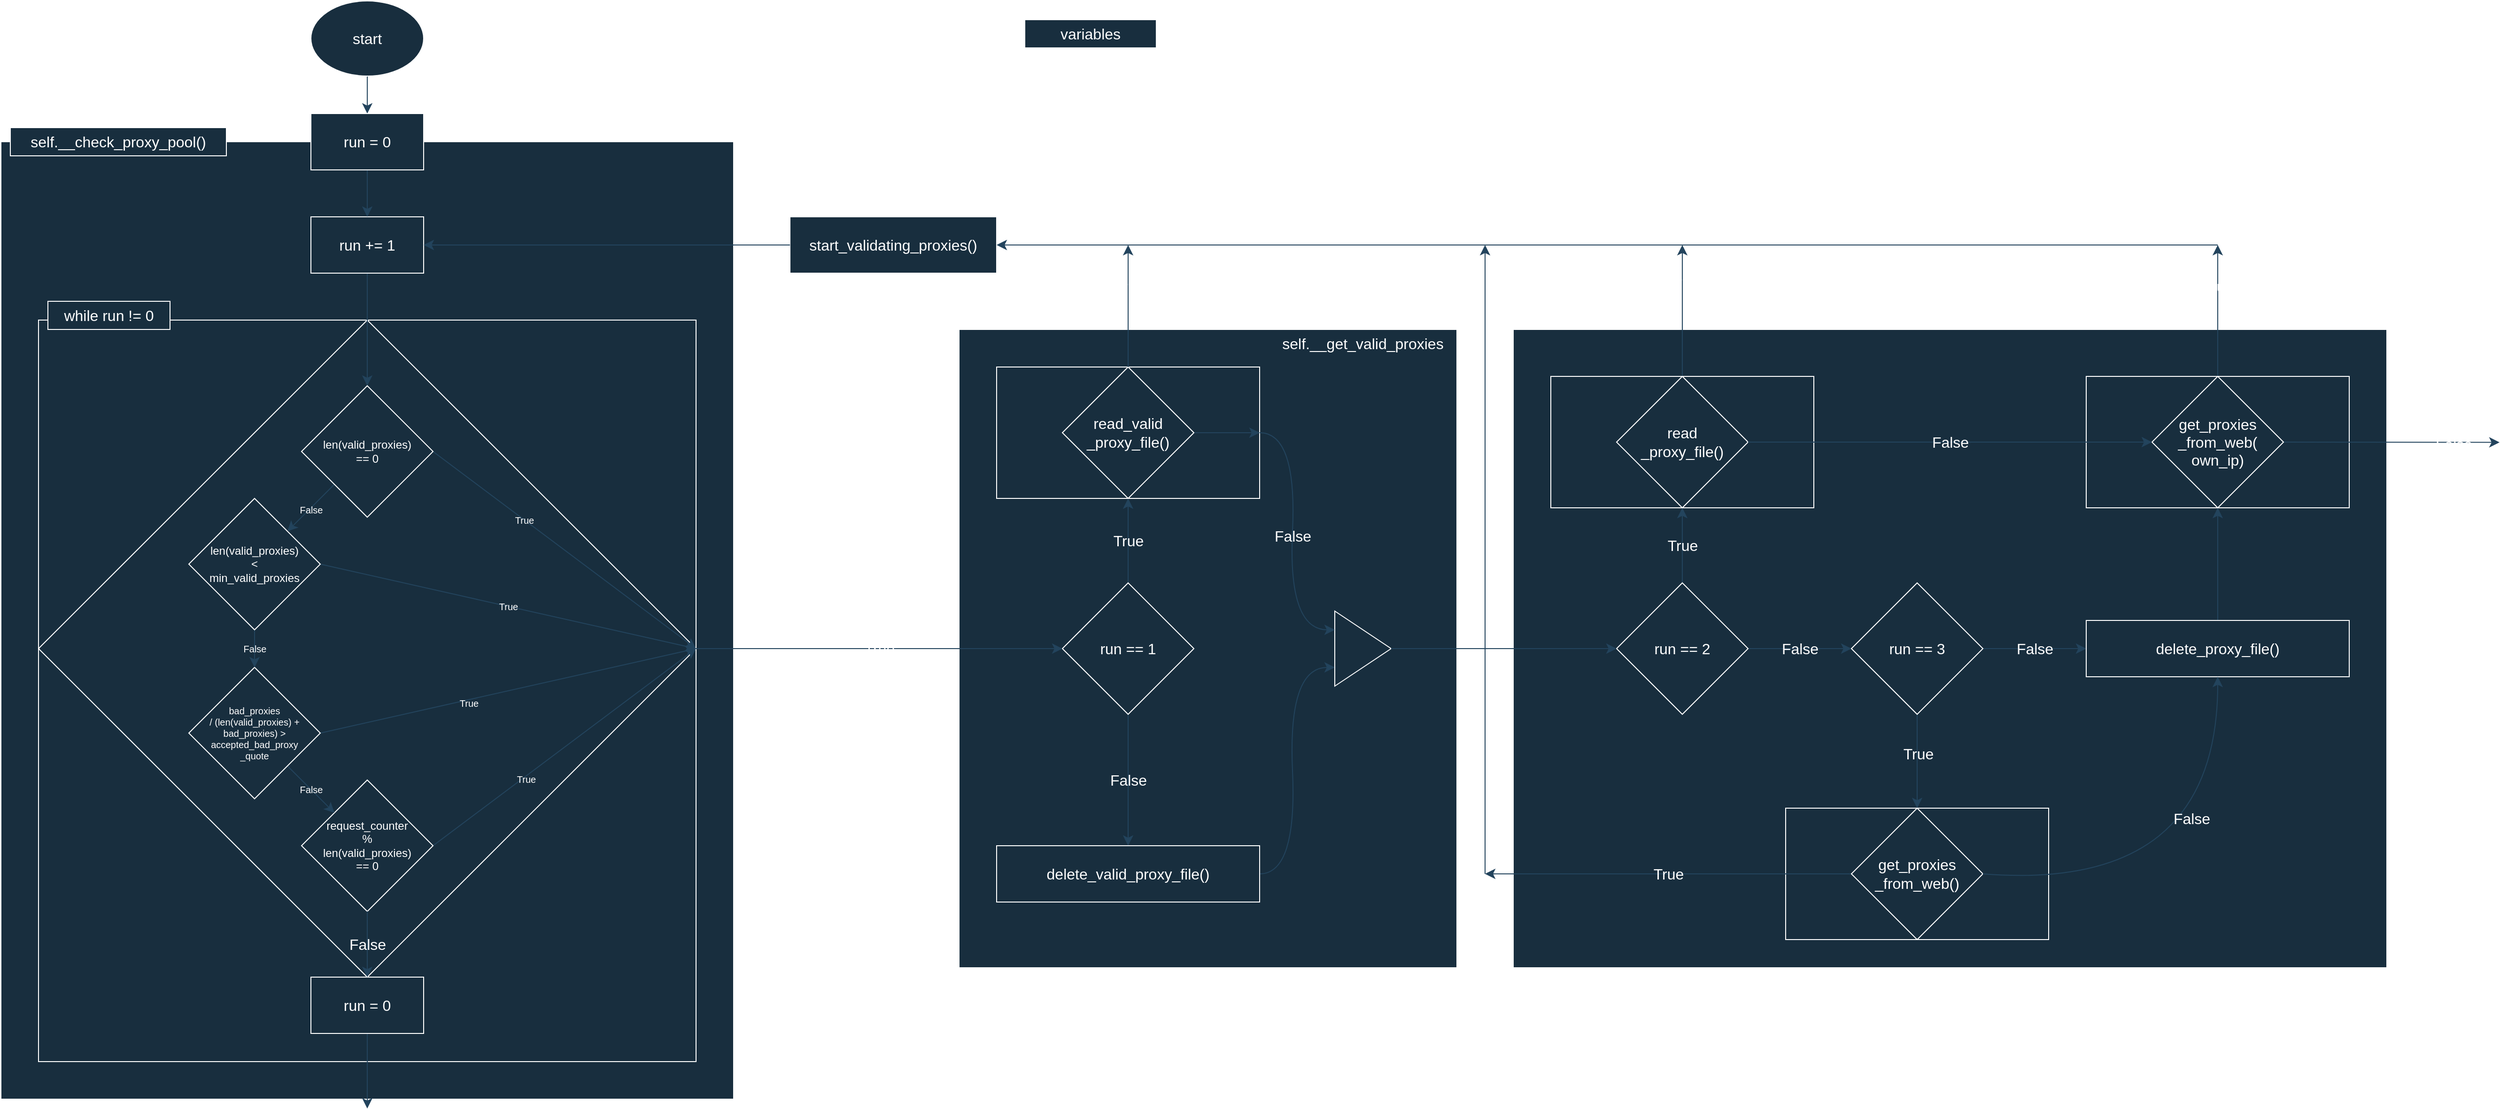 <mxfile version="21.0.10" type="onedrive"><diagram name="Page-1" id="YVPe9FCG_iG_xcOM2vg-"><mxGraphModel grid="1" page="0" gridSize="10" guides="1" tooltips="1" connect="1" arrows="1" fold="1" pageScale="1" pageWidth="827" pageHeight="1169" math="0" shadow="0"><root><mxCell id="0"/><mxCell id="1" parent="0"/><mxCell id="awvY_ZOCH91SfcmAsjb5-129" value="" style="rounded=0;whiteSpace=wrap;html=1;fontSize=16;labelBackgroundColor=none;fillColor=#182E3E;strokeColor=#FFFFFF;fontColor=#FFFFFF;" vertex="1" parent="1"><mxGeometry x="-360" y="-220" width="780" height="1020" as="geometry"/></mxCell><mxCell id="awvY_ZOCH91SfcmAsjb5-125" value="" style="rounded=0;whiteSpace=wrap;html=1;fontSize=16;labelBackgroundColor=none;fillColor=#182E3E;strokeColor=#FFFFFF;fontColor=#FFFFFF;" vertex="1" parent="1"><mxGeometry x="-320" y="-30" width="700" height="790" as="geometry"/></mxCell><mxCell id="awvY_ZOCH91SfcmAsjb5-85" value="" style="rounded=0;whiteSpace=wrap;html=1;fontSize=16;labelBackgroundColor=none;fillColor=#182E3E;strokeColor=#FFFFFF;fontColor=#FFFFFF;" vertex="1" parent="1"><mxGeometry x="1250" y="-20" width="930" height="680" as="geometry"/></mxCell><mxCell id="awvY_ZOCH91SfcmAsjb5-5" value="" style="rhombus;whiteSpace=wrap;html=1;fontSize=16;labelBackgroundColor=none;fillColor=#182E3E;strokeColor=#FFFFFF;fontColor=#FFFFFF;" vertex="1" parent="1"><mxGeometry x="-320" y="-30" width="700" height="700" as="geometry"/></mxCell><mxCell id="awvY_ZOCH91SfcmAsjb5-33" style="edgeStyle=none;curved=1;rounded=0;orthogonalLoop=1;jettySize=auto;html=1;exitX=0.5;exitY=1;exitDx=0;exitDy=0;entryX=0.5;entryY=0;entryDx=0;entryDy=0;fontSize=12;startSize=8;endSize=8;labelBackgroundColor=none;strokeColor=#23445D;fontColor=default;" edge="1" parent="1" source="awvY_ZOCH91SfcmAsjb5-50" target="awvY_ZOCH91SfcmAsjb5-10"><mxGeometry relative="1" as="geometry"/></mxCell><mxCell id="awvY_ZOCH91SfcmAsjb5-82" style="edgeStyle=none;curved=1;rounded=0;orthogonalLoop=1;jettySize=auto;html=1;exitX=0.5;exitY=1;exitDx=0;exitDy=0;entryX=0.5;entryY=0;entryDx=0;entryDy=0;fontSize=12;startSize=8;endSize=8;labelBackgroundColor=none;strokeColor=#23445D;fontColor=default;" edge="1" parent="1" source="awvY_ZOCH91SfcmAsjb5-4" target="awvY_ZOCH91SfcmAsjb5-81"><mxGeometry relative="1" as="geometry"/></mxCell><mxCell id="awvY_ZOCH91SfcmAsjb5-4" value="start" style="ellipse;whiteSpace=wrap;html=1;fontSize=16;labelBackgroundColor=none;fillColor=#182E3E;strokeColor=#FFFFFF;fontColor=#FFFFFF;" vertex="1" parent="1"><mxGeometry x="-30" y="-370" width="120" height="80" as="geometry"/></mxCell><mxCell id="awvY_ZOCH91SfcmAsjb5-20" style="edgeStyle=none;curved=1;rounded=0;orthogonalLoop=1;jettySize=auto;html=1;exitX=1;exitY=0.5;exitDx=0;exitDy=0;entryX=1;entryY=0.5;entryDx=0;entryDy=0;fontSize=12;startSize=8;endSize=8;labelBackgroundColor=none;strokeColor=#23445D;fontColor=default;" edge="1" parent="1" source="awvY_ZOCH91SfcmAsjb5-28" target="awvY_ZOCH91SfcmAsjb5-5"><mxGeometry relative="1" as="geometry"><mxPoint x="-80" y="320" as="sourcePoint"/></mxGeometry></mxCell><mxCell id="awvY_ZOCH91SfcmAsjb5-24" value="True" style="edgeLabel;html=1;align=center;verticalAlign=middle;resizable=0;points=[];fontSize=10;labelBackgroundColor=none;fontColor=#FFFFFF;" connectable="0" vertex="1" parent="awvY_ZOCH91SfcmAsjb5-20"><mxGeometry x="-0.207" y="-3" relative="1" as="geometry"><mxPoint x="-1" as="offset"/></mxGeometry></mxCell><mxCell id="awvY_ZOCH91SfcmAsjb5-21" style="edgeStyle=none;curved=1;rounded=0;orthogonalLoop=1;jettySize=auto;html=1;exitX=1;exitY=0.5;exitDx=0;exitDy=0;fontSize=12;startSize=8;endSize=8;entryX=1;entryY=0.5;entryDx=0;entryDy=0;labelBackgroundColor=none;strokeColor=#23445D;fontColor=default;" edge="1" parent="1" source="awvY_ZOCH91SfcmAsjb5-10" target="awvY_ZOCH91SfcmAsjb5-5"><mxGeometry relative="1" as="geometry"><mxPoint x="380" y="250.235" as="targetPoint"/></mxGeometry></mxCell><mxCell id="awvY_ZOCH91SfcmAsjb5-23" value="True" style="edgeLabel;html=1;align=center;verticalAlign=middle;resizable=0;points=[];fontSize=10;labelBackgroundColor=none;fontColor=#FFFFFF;" connectable="0" vertex="1" parent="awvY_ZOCH91SfcmAsjb5-21"><mxGeometry x="-0.312" relative="1" as="geometry"><mxPoint as="offset"/></mxGeometry></mxCell><mxCell id="awvY_ZOCH91SfcmAsjb5-44" style="edgeStyle=none;curved=1;rounded=0;orthogonalLoop=1;jettySize=auto;html=1;exitX=0;exitY=1;exitDx=0;exitDy=0;fontSize=12;startSize=8;endSize=8;entryX=1;entryY=0;entryDx=0;entryDy=0;labelBackgroundColor=none;strokeColor=#23445D;fontColor=default;" edge="1" parent="1" source="awvY_ZOCH91SfcmAsjb5-10" target="awvY_ZOCH91SfcmAsjb5-42"><mxGeometry relative="1" as="geometry"><mxPoint x="-30" y="190" as="targetPoint"/></mxGeometry></mxCell><mxCell id="awvY_ZOCH91SfcmAsjb5-45" value="&lt;font style=&quot;font-size: 10px;&quot;&gt;False&lt;/font&gt;" style="edgeLabel;html=1;align=center;verticalAlign=middle;resizable=0;points=[];fontSize=16;labelBackgroundColor=none;fontColor=#FFFFFF;" connectable="0" vertex="1" parent="awvY_ZOCH91SfcmAsjb5-44"><mxGeometry relative="1" as="geometry"><mxPoint as="offset"/></mxGeometry></mxCell><mxCell id="awvY_ZOCH91SfcmAsjb5-10" value="len(valid_proxies)&lt;br&gt;== 0" style="rhombus;whiteSpace=wrap;html=1;fontSize=12;labelBackgroundColor=none;fillColor=#182E3E;strokeColor=#FFFFFF;fontColor=#FFFFFF;" vertex="1" parent="1"><mxGeometry x="-40" y="40" width="140" height="140" as="geometry"/></mxCell><mxCell id="awvY_ZOCH91SfcmAsjb5-34" style="edgeStyle=none;curved=1;rounded=0;orthogonalLoop=1;jettySize=auto;html=1;exitX=1;exitY=0.5;exitDx=0;exitDy=0;entryX=1;entryY=0.5;entryDx=0;entryDy=0;fontSize=12;startSize=8;endSize=8;labelBackgroundColor=none;strokeColor=#23445D;fontColor=default;" edge="1" parent="1" source="awvY_ZOCH91SfcmAsjb5-13" target="awvY_ZOCH91SfcmAsjb5-5"><mxGeometry relative="1" as="geometry"/></mxCell><mxCell id="awvY_ZOCH91SfcmAsjb5-35" value="True" style="edgeLabel;html=1;align=center;verticalAlign=middle;resizable=0;points=[];fontSize=10;labelBackgroundColor=none;fontColor=#FFFFFF;" connectable="0" vertex="1" parent="awvY_ZOCH91SfcmAsjb5-34"><mxGeometry x="-0.306" y="-2" relative="1" as="geometry"><mxPoint as="offset"/></mxGeometry></mxCell><mxCell id="awvY_ZOCH91SfcmAsjb5-13" value="request_counter&lt;br style=&quot;font-size: 12px;&quot;&gt;%&lt;br style=&quot;font-size: 12px;&quot;&gt;len(valid_proxies)&lt;br style=&quot;font-size: 12px;&quot;&gt;== 0" style="rhombus;whiteSpace=wrap;html=1;fontSize=12;labelBackgroundColor=none;fillColor=#182E3E;strokeColor=#FFFFFF;fontColor=#FFFFFF;" vertex="1" parent="1"><mxGeometry x="-40" y="460" width="140" height="140" as="geometry"/></mxCell><mxCell id="awvY_ZOCH91SfcmAsjb5-18" value="" style="rounded=0;whiteSpace=wrap;html=1;fontSize=16;labelBackgroundColor=none;fillColor=#182E3E;strokeColor=#FFFFFF;fontColor=#FFFFFF;" vertex="1" parent="1"><mxGeometry x="660" y="-20" width="530" height="680" as="geometry"/></mxCell><mxCell id="awvY_ZOCH91SfcmAsjb5-36" style="edgeStyle=none;curved=1;rounded=0;orthogonalLoop=1;jettySize=auto;html=1;exitX=1;exitY=1;exitDx=0;exitDy=0;entryX=0;entryY=0;entryDx=0;entryDy=0;fontSize=12;startSize=8;endSize=8;labelBackgroundColor=none;strokeColor=#23445D;fontColor=default;" edge="1" parent="1" source="awvY_ZOCH91SfcmAsjb5-28" target="awvY_ZOCH91SfcmAsjb5-13"><mxGeometry relative="1" as="geometry"/></mxCell><mxCell id="awvY_ZOCH91SfcmAsjb5-37" value="False" style="edgeLabel;html=1;align=center;verticalAlign=middle;resizable=0;points=[];fontSize=10;labelBackgroundColor=none;fontColor=#FFFFFF;" connectable="0" vertex="1" parent="awvY_ZOCH91SfcmAsjb5-36"><mxGeometry relative="1" as="geometry"><mxPoint as="offset"/></mxGeometry></mxCell><mxCell id="awvY_ZOCH91SfcmAsjb5-28" value="bad_proxies&lt;br style=&quot;font-size: 10px;&quot;&gt;/ (len(valid_proxies) + bad_proxies) &amp;gt;&lt;br style=&quot;font-size: 10px;&quot;&gt;accepted_bad_proxy&lt;br style=&quot;font-size: 10px;&quot;&gt;_quote" style="rhombus;whiteSpace=wrap;html=1;fontSize=10;labelBackgroundColor=none;fillColor=#182E3E;strokeColor=#FFFFFF;fontColor=#FFFFFF;" vertex="1" parent="1"><mxGeometry x="-160" y="340" width="140" height="140" as="geometry"/></mxCell><mxCell id="awvY_ZOCH91SfcmAsjb5-40" value="self.__check_proxy_pool()" style="text;html=1;strokeColor=#FFFFFF;fillColor=#182E3E;align=center;verticalAlign=middle;whiteSpace=wrap;rounded=0;fontSize=16;rotation=0;labelBackgroundColor=none;fontColor=#FFFFFF;" vertex="1" parent="1"><mxGeometry x="-350" y="-235" width="230" height="30" as="geometry"/></mxCell><mxCell id="awvY_ZOCH91SfcmAsjb5-41" value="self.__get_valid_proxies" style="text;html=1;strokeColor=none;fillColor=none;align=center;verticalAlign=middle;whiteSpace=wrap;rounded=0;fontSize=16;labelBackgroundColor=none;fontColor=#FFFFFF;" vertex="1" parent="1"><mxGeometry x="990" y="-20" width="200" height="30" as="geometry"/></mxCell><mxCell id="awvY_ZOCH91SfcmAsjb5-46" style="edgeStyle=none;curved=1;rounded=0;orthogonalLoop=1;jettySize=auto;html=1;exitX=0.5;exitY=1;exitDx=0;exitDy=0;entryX=0.5;entryY=0;entryDx=0;entryDy=0;fontSize=12;startSize=8;endSize=8;labelBackgroundColor=none;strokeColor=#23445D;fontColor=default;" edge="1" parent="1" source="awvY_ZOCH91SfcmAsjb5-42" target="awvY_ZOCH91SfcmAsjb5-28"><mxGeometry relative="1" as="geometry"/></mxCell><mxCell id="awvY_ZOCH91SfcmAsjb5-47" value="False" style="edgeLabel;html=1;align=center;verticalAlign=middle;resizable=0;points=[];fontSize=10;labelBackgroundColor=none;fontColor=#FFFFFF;" connectable="0" vertex="1" parent="awvY_ZOCH91SfcmAsjb5-46"><mxGeometry relative="1" as="geometry"><mxPoint as="offset"/></mxGeometry></mxCell><mxCell id="awvY_ZOCH91SfcmAsjb5-48" style="edgeStyle=none;curved=1;rounded=0;orthogonalLoop=1;jettySize=auto;html=1;exitX=1;exitY=0.5;exitDx=0;exitDy=0;entryX=1;entryY=0.5;entryDx=0;entryDy=0;fontSize=10;startSize=8;endSize=8;labelBackgroundColor=none;strokeColor=#23445D;fontColor=default;" edge="1" parent="1" source="awvY_ZOCH91SfcmAsjb5-42" target="awvY_ZOCH91SfcmAsjb5-5"><mxGeometry relative="1" as="geometry"/></mxCell><mxCell id="awvY_ZOCH91SfcmAsjb5-49" value="True" style="edgeLabel;html=1;align=center;verticalAlign=middle;resizable=0;points=[];fontSize=10;labelBackgroundColor=none;fontColor=#FFFFFF;" connectable="0" vertex="1" parent="awvY_ZOCH91SfcmAsjb5-48"><mxGeometry relative="1" as="geometry"><mxPoint as="offset"/></mxGeometry></mxCell><mxCell id="awvY_ZOCH91SfcmAsjb5-42" value="len(valid_proxies)&lt;br style=&quot;font-size: 12px;&quot;&gt;&amp;lt;&lt;br style=&quot;font-size: 12px;&quot;&gt;min_valid_proxies" style="rhombus;whiteSpace=wrap;html=1;fontSize=12;labelBackgroundColor=none;fillColor=#182E3E;strokeColor=#FFFFFF;fontColor=#FFFFFF;" vertex="1" parent="1"><mxGeometry x="-160" y="160" width="140" height="140" as="geometry"/></mxCell><mxCell id="awvY_ZOCH91SfcmAsjb5-50" value="run += 1" style="rounded=0;whiteSpace=wrap;html=1;fontSize=16;labelBackgroundColor=none;fillColor=#182E3E;strokeColor=#FFFFFF;fontColor=#FFFFFF;" vertex="1" parent="1"><mxGeometry x="-30" y="-140" width="120" height="60" as="geometry"/></mxCell><mxCell id="awvY_ZOCH91SfcmAsjb5-55" value="" style="group;labelBackgroundColor=none;fontColor=#FFFFFF;" connectable="0" vertex="1" parent="1"><mxGeometry x="700" y="20" width="280" height="140" as="geometry"/></mxCell><mxCell id="awvY_ZOCH91SfcmAsjb5-52" value="read_valid&lt;br&gt;_proxy_file()" style="rounded=0;whiteSpace=wrap;html=1;fontSize=16;movable=1;resizable=1;rotatable=1;deletable=1;editable=1;locked=0;connectable=1;labelBackgroundColor=none;fillColor=#182E3E;strokeColor=#FFFFFF;fontColor=#FFFFFF;" vertex="1" parent="awvY_ZOCH91SfcmAsjb5-55"><mxGeometry width="280" height="140" as="geometry"/></mxCell><mxCell id="awvY_ZOCH91SfcmAsjb5-75" style="edgeStyle=none;curved=1;rounded=0;orthogonalLoop=1;jettySize=auto;html=1;exitX=1;exitY=0.5;exitDx=0;exitDy=0;entryX=1;entryY=0.5;entryDx=0;entryDy=0;fontSize=12;startSize=8;endSize=8;labelBackgroundColor=none;strokeColor=#23445D;fontColor=default;" edge="1" parent="awvY_ZOCH91SfcmAsjb5-55" source="awvY_ZOCH91SfcmAsjb5-53" target="awvY_ZOCH91SfcmAsjb5-52"><mxGeometry relative="1" as="geometry"/></mxCell><mxCell id="awvY_ZOCH91SfcmAsjb5-53" value="" style="rhombus;whiteSpace=wrap;html=1;fontSize=16;movable=1;resizable=1;rotatable=1;deletable=1;editable=1;locked=0;connectable=1;fillColor=none;labelBackgroundColor=none;strokeColor=#FFFFFF;fontColor=#FFFFFF;" vertex="1" parent="awvY_ZOCH91SfcmAsjb5-55"><mxGeometry x="70" width="140" height="140" as="geometry"/></mxCell><mxCell id="awvY_ZOCH91SfcmAsjb5-56" value="" style="endArrow=classic;html=1;rounded=0;fontSize=12;startSize=8;endSize=8;curved=1;exitX=0.5;exitY=0;exitDx=0;exitDy=0;labelBackgroundColor=none;strokeColor=#23445D;fontColor=default;" edge="1" parent="1" source="awvY_ZOCH91SfcmAsjb5-52"><mxGeometry width="50" height="50" relative="1" as="geometry"><mxPoint x="720" y="240" as="sourcePoint"/><mxPoint x="840" y="-110" as="targetPoint"/></mxGeometry></mxCell><mxCell id="awvY_ZOCH91SfcmAsjb5-58" value="True" style="edgeLabel;html=1;align=center;verticalAlign=middle;resizable=0;points=[];fontSize=16;labelBackgroundColor=none;fontColor=#FFFFFF;" connectable="0" vertex="1" parent="awvY_ZOCH91SfcmAsjb5-56"><mxGeometry x="0.327" y="-1" relative="1" as="geometry"><mxPoint as="offset"/></mxGeometry></mxCell><mxCell id="awvY_ZOCH91SfcmAsjb5-60" value="start_validating_proxies()" style="rounded=0;whiteSpace=wrap;html=1;fontSize=16;labelBackgroundColor=none;fillColor=#182E3E;strokeColor=#FFFFFF;fontColor=#FFFFFF;" vertex="1" parent="1"><mxGeometry x="480" y="-140" width="220" height="60" as="geometry"/></mxCell><mxCell id="awvY_ZOCH91SfcmAsjb5-62" value="" style="endArrow=classic;html=1;rounded=0;fontSize=12;startSize=8;endSize=8;curved=1;exitX=0;exitY=0.5;exitDx=0;exitDy=0;entryX=1;entryY=0.5;entryDx=0;entryDy=0;labelBackgroundColor=none;strokeColor=#23445D;fontColor=default;" edge="1" parent="1" source="awvY_ZOCH91SfcmAsjb5-60" target="awvY_ZOCH91SfcmAsjb5-50"><mxGeometry width="50" height="50" relative="1" as="geometry"><mxPoint x="550" y="240" as="sourcePoint"/><mxPoint x="300" y="-290" as="targetPoint"/></mxGeometry></mxCell><mxCell id="awvY_ZOCH91SfcmAsjb5-65" style="edgeStyle=none;curved=1;rounded=0;orthogonalLoop=1;jettySize=auto;html=1;exitX=0.5;exitY=0;exitDx=0;exitDy=0;entryX=0.5;entryY=1;entryDx=0;entryDy=0;fontSize=12;startSize=8;endSize=8;labelBackgroundColor=none;strokeColor=#23445D;fontColor=default;" edge="1" parent="1" source="awvY_ZOCH91SfcmAsjb5-63" target="awvY_ZOCH91SfcmAsjb5-53"><mxGeometry relative="1" as="geometry"/></mxCell><mxCell id="awvY_ZOCH91SfcmAsjb5-66" value="True" style="edgeLabel;html=1;align=center;verticalAlign=middle;resizable=0;points=[];fontSize=16;labelBackgroundColor=none;fontColor=#FFFFFF;" connectable="0" vertex="1" parent="awvY_ZOCH91SfcmAsjb5-65"><mxGeometry relative="1" as="geometry"><mxPoint as="offset"/></mxGeometry></mxCell><mxCell id="awvY_ZOCH91SfcmAsjb5-68" style="edgeStyle=none;curved=1;rounded=0;orthogonalLoop=1;jettySize=auto;html=1;exitX=0.5;exitY=1;exitDx=0;exitDy=0;entryX=0.5;entryY=0;entryDx=0;entryDy=0;fontSize=12;startSize=8;endSize=8;labelBackgroundColor=none;strokeColor=#23445D;fontColor=default;" edge="1" parent="1" source="awvY_ZOCH91SfcmAsjb5-63" target="awvY_ZOCH91SfcmAsjb5-67"><mxGeometry relative="1" as="geometry"/></mxCell><mxCell id="awvY_ZOCH91SfcmAsjb5-69" value="False" style="edgeLabel;html=1;align=center;verticalAlign=middle;resizable=0;points=[];fontSize=16;labelBackgroundColor=none;fontColor=#FFFFFF;" connectable="0" vertex="1" parent="awvY_ZOCH91SfcmAsjb5-68"><mxGeometry relative="1" as="geometry"><mxPoint as="offset"/></mxGeometry></mxCell><mxCell id="awvY_ZOCH91SfcmAsjb5-63" value="run == 1" style="rhombus;whiteSpace=wrap;html=1;fontSize=16;labelBackgroundColor=none;fillColor=#182E3E;strokeColor=#FFFFFF;fontColor=#FFFFFF;" vertex="1" parent="1"><mxGeometry x="770" y="250" width="140" height="140" as="geometry"/></mxCell><mxCell id="awvY_ZOCH91SfcmAsjb5-79" style="edgeStyle=none;curved=1;rounded=0;orthogonalLoop=1;jettySize=auto;html=1;exitX=1;exitY=0.5;exitDx=0;exitDy=0;entryX=0;entryY=0.75;entryDx=0;entryDy=0;fontSize=12;startSize=8;endSize=8;labelBackgroundColor=none;strokeColor=#23445D;fontColor=default;" edge="1" parent="1" source="awvY_ZOCH91SfcmAsjb5-67" target="awvY_ZOCH91SfcmAsjb5-73"><mxGeometry relative="1" as="geometry"><Array as="points"><mxPoint x="1020" y="560"/><mxPoint x="1010" y="340"/></Array></mxGeometry></mxCell><mxCell id="awvY_ZOCH91SfcmAsjb5-67" value="delete_valid_proxy_file()" style="rounded=0;whiteSpace=wrap;html=1;fontSize=16;labelBackgroundColor=none;fillColor=#182E3E;strokeColor=#FFFFFF;fontColor=#FFFFFF;" vertex="1" parent="1"><mxGeometry x="700" y="530" width="280" height="60" as="geometry"/></mxCell><mxCell id="awvY_ZOCH91SfcmAsjb5-127" style="edgeStyle=none;curved=1;rounded=0;orthogonalLoop=1;jettySize=auto;html=1;exitX=0.5;exitY=1;exitDx=0;exitDy=0;fontSize=12;startSize=8;endSize=8;labelBackgroundColor=none;strokeColor=#23445D;fontColor=default;" edge="1" parent="1" source="awvY_ZOCH91SfcmAsjb5-70"><mxGeometry relative="1" as="geometry"><mxPoint x="30" y="810" as="targetPoint"/></mxGeometry></mxCell><mxCell id="awvY_ZOCH91SfcmAsjb5-70" value="run = 0" style="rounded=0;whiteSpace=wrap;html=1;fontSize=16;labelBackgroundColor=none;fillColor=#182E3E;strokeColor=#FFFFFF;fontColor=#FFFFFF;" vertex="1" parent="1"><mxGeometry x="-30" y="670" width="120" height="60" as="geometry"/></mxCell><mxCell id="awvY_ZOCH91SfcmAsjb5-71" value="" style="endArrow=classic;html=1;rounded=0;fontSize=12;startSize=8;endSize=8;curved=1;exitX=0.5;exitY=1;exitDx=0;exitDy=0;entryX=0.5;entryY=0;entryDx=0;entryDy=0;labelBackgroundColor=none;strokeColor=#23445D;fontColor=default;" edge="1" parent="1" source="awvY_ZOCH91SfcmAsjb5-13" target="awvY_ZOCH91SfcmAsjb5-70"><mxGeometry width="50" height="50" relative="1" as="geometry"><mxPoint x="290" y="470" as="sourcePoint"/><mxPoint x="340" y="420" as="targetPoint"/></mxGeometry></mxCell><mxCell id="awvY_ZOCH91SfcmAsjb5-72" value="False" style="edgeLabel;html=1;align=center;verticalAlign=middle;resizable=0;points=[];fontSize=16;labelBackgroundColor=none;fontColor=#FFFFFF;" connectable="0" vertex="1" parent="awvY_ZOCH91SfcmAsjb5-71"><mxGeometry relative="1" as="geometry"><mxPoint as="offset"/></mxGeometry></mxCell><mxCell id="awvY_ZOCH91SfcmAsjb5-73" value="" style="triangle;whiteSpace=wrap;html=1;fontSize=16;labelBackgroundColor=none;fillColor=#182E3E;strokeColor=#FFFFFF;fontColor=#FFFFFF;" vertex="1" parent="1"><mxGeometry x="1060" y="280" width="60" height="80" as="geometry"/></mxCell><mxCell id="awvY_ZOCH91SfcmAsjb5-77" value="" style="curved=1;endArrow=classic;html=1;rounded=0;fontSize=12;startSize=8;endSize=8;exitX=1;exitY=0.5;exitDx=0;exitDy=0;entryX=0;entryY=0.25;entryDx=0;entryDy=0;labelBackgroundColor=none;strokeColor=#23445D;fontColor=default;" edge="1" parent="1" source="awvY_ZOCH91SfcmAsjb5-52" target="awvY_ZOCH91SfcmAsjb5-73"><mxGeometry width="50" height="50" relative="1" as="geometry"><mxPoint x="820" y="200" as="sourcePoint"/><mxPoint x="870" y="150" as="targetPoint"/><Array as="points"><mxPoint x="1020" y="90"/><mxPoint x="1010" y="300"/></Array></mxGeometry></mxCell><mxCell id="awvY_ZOCH91SfcmAsjb5-78" value="False" style="edgeLabel;html=1;align=center;verticalAlign=middle;resizable=0;points=[];fontSize=16;labelBackgroundColor=none;fontColor=#FFFFFF;" connectable="0" vertex="1" parent="awvY_ZOCH91SfcmAsjb5-77"><mxGeometry relative="1" as="geometry"><mxPoint as="offset"/></mxGeometry></mxCell><mxCell id="awvY_ZOCH91SfcmAsjb5-83" style="edgeStyle=none;curved=1;rounded=0;orthogonalLoop=1;jettySize=auto;html=1;exitX=0.5;exitY=1;exitDx=0;exitDy=0;fontSize=12;startSize=8;endSize=8;entryX=0.5;entryY=0;entryDx=0;entryDy=0;labelBackgroundColor=none;strokeColor=#23445D;fontColor=default;" edge="1" parent="1" source="awvY_ZOCH91SfcmAsjb5-81" target="awvY_ZOCH91SfcmAsjb5-50"><mxGeometry relative="1" as="geometry"><mxPoint x="260" y="-410" as="targetPoint"/></mxGeometry></mxCell><mxCell id="awvY_ZOCH91SfcmAsjb5-81" value="run = 0" style="rounded=0;whiteSpace=wrap;html=1;fontSize=16;labelBackgroundColor=none;fillColor=#182E3E;strokeColor=#FFFFFF;fontColor=#FFFFFF;" vertex="1" parent="1"><mxGeometry x="-30" y="-250" width="120" height="60" as="geometry"/></mxCell><mxCell id="awvY_ZOCH91SfcmAsjb5-93" style="edgeStyle=none;curved=1;rounded=0;orthogonalLoop=1;jettySize=auto;html=1;exitX=0.5;exitY=0;exitDx=0;exitDy=0;entryX=0.5;entryY=1;entryDx=0;entryDy=0;fontSize=12;startSize=8;endSize=8;labelBackgroundColor=none;strokeColor=#23445D;fontColor=default;" edge="1" parent="1" source="awvY_ZOCH91SfcmAsjb5-86" target="awvY_ZOCH91SfcmAsjb5-90"><mxGeometry relative="1" as="geometry"/></mxCell><mxCell id="awvY_ZOCH91SfcmAsjb5-95" value="True" style="edgeLabel;html=1;align=center;verticalAlign=middle;resizable=0;points=[];fontSize=16;labelBackgroundColor=none;fontColor=#FFFFFF;" connectable="0" vertex="1" parent="awvY_ZOCH91SfcmAsjb5-93"><mxGeometry relative="1" as="geometry"><mxPoint as="offset"/></mxGeometry></mxCell><mxCell id="awvY_ZOCH91SfcmAsjb5-97" style="edgeStyle=none;curved=1;rounded=0;orthogonalLoop=1;jettySize=auto;html=1;exitX=1;exitY=0.5;exitDx=0;exitDy=0;entryX=0;entryY=0.5;entryDx=0;entryDy=0;fontSize=12;startSize=8;endSize=8;labelBackgroundColor=none;strokeColor=#23445D;fontColor=default;" edge="1" parent="1" source="awvY_ZOCH91SfcmAsjb5-86" target="awvY_ZOCH91SfcmAsjb5-101"><mxGeometry relative="1" as="geometry"/></mxCell><mxCell id="awvY_ZOCH91SfcmAsjb5-98" value="False" style="edgeLabel;html=1;align=center;verticalAlign=middle;resizable=0;points=[];fontSize=16;labelBackgroundColor=none;fontColor=#FFFFFF;" connectable="0" vertex="1" parent="awvY_ZOCH91SfcmAsjb5-97"><mxGeometry relative="1" as="geometry"><mxPoint as="offset"/></mxGeometry></mxCell><mxCell id="awvY_ZOCH91SfcmAsjb5-86" value="run == 2" style="rhombus;whiteSpace=wrap;html=1;fontSize=16;labelBackgroundColor=none;fillColor=#182E3E;strokeColor=#FFFFFF;fontColor=#FFFFFF;" vertex="1" parent="1"><mxGeometry x="1360" y="250" width="140" height="140" as="geometry"/></mxCell><mxCell id="awvY_ZOCH91SfcmAsjb5-87" value="" style="group;labelBackgroundColor=none;fontColor=#FFFFFF;" connectable="0" vertex="1" parent="1"><mxGeometry x="1290" y="30" width="280" height="140" as="geometry"/></mxCell><mxCell id="awvY_ZOCH91SfcmAsjb5-88" value="read&lt;br&gt;_proxy_file()" style="rounded=0;whiteSpace=wrap;html=1;fontSize=16;movable=1;resizable=1;rotatable=1;deletable=1;editable=1;locked=0;connectable=1;labelBackgroundColor=none;fillColor=#182E3E;strokeColor=#FFFFFF;fontColor=#FFFFFF;" vertex="1" parent="awvY_ZOCH91SfcmAsjb5-87"><mxGeometry width="280" height="140" as="geometry"/></mxCell><mxCell id="awvY_ZOCH91SfcmAsjb5-91" style="edgeStyle=none;curved=1;rounded=0;orthogonalLoop=1;jettySize=auto;html=1;exitX=0.5;exitY=0;exitDx=0;exitDy=0;fontSize=12;startSize=8;endSize=8;labelBackgroundColor=none;strokeColor=#23445D;fontColor=default;" edge="1" parent="awvY_ZOCH91SfcmAsjb5-87" source="awvY_ZOCH91SfcmAsjb5-90"><mxGeometry relative="1" as="geometry"><mxPoint x="140" y="-140" as="targetPoint"/></mxGeometry></mxCell><mxCell id="awvY_ZOCH91SfcmAsjb5-120" value="True" style="edgeLabel;html=1;align=center;verticalAlign=middle;resizable=0;points=[];fontSize=16;labelBackgroundColor=none;fontColor=#FFFFFF;" connectable="0" vertex="1" parent="awvY_ZOCH91SfcmAsjb5-91"><mxGeometry x="0.448" y="-1" relative="1" as="geometry"><mxPoint as="offset"/></mxGeometry></mxCell><mxCell id="awvY_ZOCH91SfcmAsjb5-90" value="" style="rhombus;whiteSpace=wrap;html=1;fontSize=16;movable=1;resizable=1;rotatable=1;deletable=1;editable=1;locked=0;connectable=1;fillColor=none;labelBackgroundColor=none;strokeColor=#FFFFFF;fontColor=#FFFFFF;" vertex="1" parent="awvY_ZOCH91SfcmAsjb5-87"><mxGeometry x="70" width="140" height="140" as="geometry"/></mxCell><mxCell id="awvY_ZOCH91SfcmAsjb5-92" value="" style="endArrow=classic;html=1;rounded=0;fontSize=12;startSize=8;endSize=8;curved=1;entryX=1;entryY=0.5;entryDx=0;entryDy=0;labelBackgroundColor=none;strokeColor=#23445D;fontColor=default;" edge="1" parent="1" target="awvY_ZOCH91SfcmAsjb5-60"><mxGeometry width="50" height="50" relative="1" as="geometry"><mxPoint x="2000" y="-110" as="sourcePoint"/><mxPoint x="840" y="-80" as="targetPoint"/></mxGeometry></mxCell><mxCell id="awvY_ZOCH91SfcmAsjb5-94" style="edgeStyle=none;curved=1;rounded=0;orthogonalLoop=1;jettySize=auto;html=1;exitX=1;exitY=0.5;exitDx=0;exitDy=0;entryX=0;entryY=0.5;entryDx=0;entryDy=0;fontSize=12;startSize=8;endSize=8;labelBackgroundColor=none;strokeColor=#23445D;fontColor=default;" edge="1" parent="1" source="awvY_ZOCH91SfcmAsjb5-73" target="awvY_ZOCH91SfcmAsjb5-86"><mxGeometry relative="1" as="geometry"/></mxCell><mxCell id="awvY_ZOCH91SfcmAsjb5-99" style="edgeStyle=none;curved=1;rounded=0;orthogonalLoop=1;jettySize=auto;html=1;fontSize=12;startSize=8;endSize=8;exitX=0.5;exitY=1;exitDx=0;exitDy=0;entryX=0.5;entryY=0;entryDx=0;entryDy=0;labelBackgroundColor=none;strokeColor=#23445D;fontColor=default;" edge="1" parent="1" source="awvY_ZOCH91SfcmAsjb5-101" target="awvY_ZOCH91SfcmAsjb5-106"><mxGeometry relative="1" as="geometry"><mxPoint x="1635" y="530" as="targetPoint"/><mxPoint x="1220" y="650" as="sourcePoint"/></mxGeometry></mxCell><mxCell id="awvY_ZOCH91SfcmAsjb5-103" value="True" style="edgeLabel;html=1;align=center;verticalAlign=middle;resizable=0;points=[];fontSize=16;labelBackgroundColor=none;fontColor=#FFFFFF;" connectable="0" vertex="1" parent="awvY_ZOCH91SfcmAsjb5-99"><mxGeometry x="-0.168" y="1" relative="1" as="geometry"><mxPoint as="offset"/></mxGeometry></mxCell><mxCell id="awvY_ZOCH91SfcmAsjb5-100" value="" style="endArrow=classic;html=1;rounded=0;fontSize=12;startSize=8;endSize=8;curved=1;labelBackgroundColor=none;strokeColor=#23445D;fontColor=default;" edge="1" parent="1"><mxGeometry width="50" height="50" relative="1" as="geometry"><mxPoint x="1220" y="560" as="sourcePoint"/><mxPoint x="1220" y="-110" as="targetPoint"/></mxGeometry></mxCell><mxCell id="awvY_ZOCH91SfcmAsjb5-121" style="edgeStyle=none;curved=1;rounded=0;orthogonalLoop=1;jettySize=auto;html=1;exitX=1;exitY=0.5;exitDx=0;exitDy=0;entryX=0;entryY=0.5;entryDx=0;entryDy=0;fontSize=12;startSize=8;endSize=8;labelBackgroundColor=none;strokeColor=#23445D;fontColor=default;" edge="1" parent="1" source="awvY_ZOCH91SfcmAsjb5-101" target="awvY_ZOCH91SfcmAsjb5-111"><mxGeometry relative="1" as="geometry"/></mxCell><mxCell id="awvY_ZOCH91SfcmAsjb5-122" value="False" style="edgeLabel;html=1;align=center;verticalAlign=middle;resizable=0;points=[];fontSize=16;labelBackgroundColor=none;fontColor=#FFFFFF;" connectable="0" vertex="1" parent="awvY_ZOCH91SfcmAsjb5-121"><mxGeometry relative="1" as="geometry"><mxPoint as="offset"/></mxGeometry></mxCell><mxCell id="awvY_ZOCH91SfcmAsjb5-101" value="run == 3" style="rhombus;whiteSpace=wrap;html=1;fontSize=16;labelBackgroundColor=none;fillColor=#182E3E;strokeColor=#FFFFFF;fontColor=#FFFFFF;" vertex="1" parent="1"><mxGeometry x="1610" y="250" width="140" height="140" as="geometry"/></mxCell><mxCell id="awvY_ZOCH91SfcmAsjb5-102" value="" style="endArrow=classic;html=1;rounded=0;fontSize=12;startSize=8;endSize=8;curved=1;exitX=0.5;exitY=0;exitDx=0;exitDy=0;labelBackgroundColor=none;strokeColor=#23445D;fontColor=default;" edge="1" parent="1" source="awvY_ZOCH91SfcmAsjb5-118"><mxGeometry width="50" height="50" relative="1" as="geometry"><mxPoint x="2110" y="70" as="sourcePoint"/><mxPoint x="2000" y="-110" as="targetPoint"/></mxGeometry></mxCell><mxCell id="awvY_ZOCH91SfcmAsjb5-126" value="True" style="edgeLabel;html=1;align=center;verticalAlign=middle;resizable=0;points=[];fontSize=16;labelBackgroundColor=none;fontColor=#FFFFFF;" connectable="0" vertex="1" parent="awvY_ZOCH91SfcmAsjb5-102"><mxGeometry x="0.387" y="-5" relative="1" as="geometry"><mxPoint x="-5" y="1" as="offset"/></mxGeometry></mxCell><mxCell id="awvY_ZOCH91SfcmAsjb5-105" value="" style="group;labelBackgroundColor=none;fontColor=#FFFFFF;" connectable="0" vertex="1" parent="1"><mxGeometry x="1540" y="490" width="280" height="140" as="geometry"/></mxCell><mxCell id="awvY_ZOCH91SfcmAsjb5-106" value="get_proxies&lt;br&gt;_from_web()" style="rounded=0;whiteSpace=wrap;html=1;fontSize=16;movable=1;resizable=1;rotatable=1;deletable=1;editable=1;locked=0;connectable=1;labelBackgroundColor=none;fillColor=#182E3E;strokeColor=#FFFFFF;fontColor=#FFFFFF;" vertex="1" parent="awvY_ZOCH91SfcmAsjb5-105"><mxGeometry width="280" height="140" as="geometry"/></mxCell><mxCell id="awvY_ZOCH91SfcmAsjb5-107" style="edgeStyle=none;curved=1;rounded=0;orthogonalLoop=1;jettySize=auto;html=1;exitX=0;exitY=0.5;exitDx=0;exitDy=0;fontSize=12;startSize=8;endSize=8;labelBackgroundColor=none;strokeColor=#23445D;fontColor=default;" edge="1" parent="awvY_ZOCH91SfcmAsjb5-105" source="awvY_ZOCH91SfcmAsjb5-109"><mxGeometry relative="1" as="geometry"><mxPoint x="-320" y="70" as="targetPoint"/></mxGeometry></mxCell><mxCell id="awvY_ZOCH91SfcmAsjb5-110" value="True" style="edgeLabel;html=1;align=center;verticalAlign=middle;resizable=0;points=[];fontSize=16;labelBackgroundColor=none;fontColor=#FFFFFF;" connectable="0" vertex="1" parent="awvY_ZOCH91SfcmAsjb5-107"><mxGeometry relative="1" as="geometry"><mxPoint as="offset"/></mxGeometry></mxCell><mxCell id="awvY_ZOCH91SfcmAsjb5-109" value="" style="rhombus;whiteSpace=wrap;html=1;fontSize=16;movable=1;resizable=1;rotatable=1;deletable=1;editable=1;locked=0;connectable=1;fillColor=none;labelBackgroundColor=none;strokeColor=#FFFFFF;fontColor=#FFFFFF;" vertex="1" parent="awvY_ZOCH91SfcmAsjb5-105"><mxGeometry x="70" width="140" height="140" as="geometry"/></mxCell><mxCell id="awvY_ZOCH91SfcmAsjb5-119" style="edgeStyle=none;curved=1;rounded=0;orthogonalLoop=1;jettySize=auto;html=1;exitX=0.5;exitY=0;exitDx=0;exitDy=0;fontSize=12;startSize=8;endSize=8;entryX=0.5;entryY=1;entryDx=0;entryDy=0;labelBackgroundColor=none;strokeColor=#23445D;fontColor=default;" edge="1" parent="1" source="awvY_ZOCH91SfcmAsjb5-111" target="awvY_ZOCH91SfcmAsjb5-118"><mxGeometry relative="1" as="geometry"/></mxCell><mxCell id="awvY_ZOCH91SfcmAsjb5-111" value="delete_proxy_file()" style="rounded=0;whiteSpace=wrap;html=1;fontSize=16;labelBackgroundColor=none;fillColor=#182E3E;strokeColor=#FFFFFF;fontColor=#FFFFFF;" vertex="1" parent="1"><mxGeometry x="1860" y="290" width="280" height="60" as="geometry"/></mxCell><mxCell id="awvY_ZOCH91SfcmAsjb5-112" style="edgeStyle=none;curved=1;rounded=0;orthogonalLoop=1;jettySize=auto;html=1;exitX=1;exitY=0.5;exitDx=0;exitDy=0;fontSize=12;startSize=8;endSize=8;entryX=0.5;entryY=1;entryDx=0;entryDy=0;labelBackgroundColor=none;strokeColor=#23445D;fontColor=default;" edge="1" parent="1" source="awvY_ZOCH91SfcmAsjb5-109" target="awvY_ZOCH91SfcmAsjb5-111"><mxGeometry relative="1" as="geometry"><Array as="points"><mxPoint x="2000" y="580"/></Array></mxGeometry></mxCell><mxCell id="awvY_ZOCH91SfcmAsjb5-113" value="False" style="edgeLabel;html=1;align=center;verticalAlign=middle;resizable=0;points=[];fontSize=16;labelBackgroundColor=none;fontColor=#FFFFFF;" connectable="0" vertex="1" parent="awvY_ZOCH91SfcmAsjb5-112"><mxGeometry relative="1" as="geometry"><mxPoint x="-18" y="-78" as="offset"/></mxGeometry></mxCell><mxCell id="awvY_ZOCH91SfcmAsjb5-114" value="" style="group;labelBackgroundColor=none;fontColor=#FFFFFF;" connectable="0" vertex="1" parent="1"><mxGeometry x="1860" y="30" width="280" height="140" as="geometry"/></mxCell><mxCell id="awvY_ZOCH91SfcmAsjb5-115" value="get_proxies&lt;br&gt;_from_web(&lt;br&gt;own_ip)" style="rounded=0;whiteSpace=wrap;html=1;fontSize=16;movable=1;resizable=1;rotatable=1;deletable=1;editable=1;locked=0;connectable=1;labelBackgroundColor=none;fillColor=#182E3E;strokeColor=#FFFFFF;fontColor=#FFFFFF;" vertex="1" parent="awvY_ZOCH91SfcmAsjb5-114"><mxGeometry width="280" height="140" as="geometry"/></mxCell><mxCell id="awvY_ZOCH91SfcmAsjb5-130" style="edgeStyle=none;curved=1;rounded=0;orthogonalLoop=1;jettySize=auto;html=1;exitX=1;exitY=0.5;exitDx=0;exitDy=0;fontSize=12;startSize=8;endSize=8;labelBackgroundColor=none;strokeColor=#23445D;fontColor=default;" edge="1" parent="awvY_ZOCH91SfcmAsjb5-114" source="awvY_ZOCH91SfcmAsjb5-118"><mxGeometry relative="1" as="geometry"><mxPoint x="440" y="70.308" as="targetPoint"/></mxGeometry></mxCell><mxCell id="awvY_ZOCH91SfcmAsjb5-131" value="False" style="edgeLabel;html=1;align=center;verticalAlign=middle;resizable=0;points=[];fontSize=16;labelBackgroundColor=none;fontColor=#FFFFFF;" connectable="0" vertex="1" parent="awvY_ZOCH91SfcmAsjb5-130"><mxGeometry x="0.574" y="-2" relative="1" as="geometry"><mxPoint as="offset"/></mxGeometry></mxCell><mxCell id="awvY_ZOCH91SfcmAsjb5-118" value="" style="rhombus;whiteSpace=wrap;html=1;fontSize=16;movable=1;resizable=1;rotatable=1;deletable=1;editable=1;locked=0;connectable=1;fillColor=none;labelBackgroundColor=none;strokeColor=#FFFFFF;fontColor=#FFFFFF;" vertex="1" parent="awvY_ZOCH91SfcmAsjb5-114"><mxGeometry x="70" width="140" height="140" as="geometry"/></mxCell><mxCell id="awvY_ZOCH91SfcmAsjb5-89" style="edgeStyle=none;curved=1;rounded=0;orthogonalLoop=1;jettySize=auto;html=1;exitX=1;exitY=0.5;exitDx=0;exitDy=0;entryX=0;entryY=0.5;entryDx=0;entryDy=0;fontSize=12;startSize=8;endSize=8;labelBackgroundColor=none;strokeColor=#23445D;fontColor=default;" edge="1" parent="1" source="awvY_ZOCH91SfcmAsjb5-90" target="awvY_ZOCH91SfcmAsjb5-118"><mxGeometry relative="1" as="geometry"/></mxCell><mxCell id="awvY_ZOCH91SfcmAsjb5-123" value="False" style="edgeLabel;html=1;align=center;verticalAlign=middle;resizable=0;points=[];fontSize=16;labelBackgroundColor=none;fontColor=#FFFFFF;" connectable="0" vertex="1" parent="awvY_ZOCH91SfcmAsjb5-89"><mxGeometry relative="1" as="geometry"><mxPoint as="offset"/></mxGeometry></mxCell><mxCell id="awvY_ZOCH91SfcmAsjb5-128" value="while run != 0" style="text;html=1;strokeColor=#FFFFFF;fillColor=#182E3E;align=center;verticalAlign=middle;whiteSpace=wrap;rounded=0;fontSize=16;labelBackgroundColor=none;fontColor=#FFFFFF;" vertex="1" parent="1"><mxGeometry x="-310" y="-50" width="130" height="30" as="geometry"/></mxCell><mxCell id="awvY_ZOCH91SfcmAsjb5-19" style="edgeStyle=none;curved=1;rounded=0;orthogonalLoop=1;jettySize=auto;html=1;exitX=1;exitY=0.5;exitDx=0;exitDy=0;fontSize=12;startSize=8;endSize=8;entryX=0;entryY=0.5;entryDx=0;entryDy=0;labelBackgroundColor=none;strokeColor=#23445D;fontColor=default;" edge="1" parent="1" source="awvY_ZOCH91SfcmAsjb5-5" target="awvY_ZOCH91SfcmAsjb5-63"><mxGeometry relative="1" as="geometry"><mxPoint x="430" y="250" as="targetPoint"/></mxGeometry></mxCell><mxCell id="awvY_ZOCH91SfcmAsjb5-26" value="True" style="edgeLabel;html=1;align=center;verticalAlign=middle;resizable=0;points=[];fontSize=16;labelBackgroundColor=none;fontColor=#FFFFFF;" connectable="0" vertex="1" parent="awvY_ZOCH91SfcmAsjb5-19"><mxGeometry relative="1" as="geometry"><mxPoint as="offset"/></mxGeometry></mxCell><mxCell id="awvY_ZOCH91SfcmAsjb5-132" value="variables" style="swimlane;fontStyle=0;childLayout=stackLayout;horizontal=1;startSize=30;horizontalStack=0;resizeParent=1;resizeParentMax=0;resizeLast=0;collapsible=1;marginBottom=0;whiteSpace=wrap;html=1;fontSize=16;labelBackgroundColor=none;fillColor=#182E3E;strokeColor=#FFFFFF;fontColor=#FFFFFF;" vertex="1" parent="1"><mxGeometry x="730" y="-350" width="140" height="150" as="geometry"/></mxCell><mxCell id="awvY_ZOCH91SfcmAsjb5-133" value="valid_proxies" style="text;strokeColor=none;fillColor=none;align=left;verticalAlign=middle;spacingLeft=4;spacingRight=4;overflow=hidden;points=[[0,0.5],[1,0.5]];portConstraint=eastwest;rotatable=0;whiteSpace=wrap;html=1;fontSize=16;labelBackgroundColor=none;fontColor=#FFFFFF;" vertex="1" parent="awvY_ZOCH91SfcmAsjb5-132"><mxGeometry y="30" width="140" height="30" as="geometry"/></mxCell><mxCell id="awvY_ZOCH91SfcmAsjb5-134" value="bad_proxies" style="text;strokeColor=none;fillColor=none;align=left;verticalAlign=middle;spacingLeft=4;spacingRight=4;overflow=hidden;points=[[0,0.5],[1,0.5]];portConstraint=eastwest;rotatable=0;whiteSpace=wrap;html=1;fontSize=16;labelBackgroundColor=none;fontColor=#FFFFFF;" vertex="1" parent="awvY_ZOCH91SfcmAsjb5-132"><mxGeometry y="60" width="140" height="30" as="geometry"/></mxCell><mxCell id="awvY_ZOCH91SfcmAsjb5-135" value="proxies_file" style="text;strokeColor=none;fillColor=none;align=left;verticalAlign=middle;spacingLeft=4;spacingRight=4;overflow=hidden;points=[[0,0.5],[1,0.5]];portConstraint=eastwest;rotatable=0;whiteSpace=wrap;html=1;fontSize=16;labelBackgroundColor=none;fontColor=#FFFFFF;" vertex="1" parent="awvY_ZOCH91SfcmAsjb5-132"><mxGeometry y="90" width="140" height="30" as="geometry"/></mxCell><mxCell id="awvY_ZOCH91SfcmAsjb5-136" value="valid_proxies_file" style="text;strokeColor=none;fillColor=none;align=left;verticalAlign=middle;spacingLeft=4;spacingRight=4;overflow=hidden;points=[[0,0.5],[1,0.5]];portConstraint=eastwest;rotatable=0;whiteSpace=wrap;html=1;fontSize=16;labelBackgroundColor=none;fontColor=#FFFFFF;" vertex="1" parent="awvY_ZOCH91SfcmAsjb5-132"><mxGeometry y="120" width="140" height="30" as="geometry"/></mxCell></root></mxGraphModel></diagram></mxfile>
